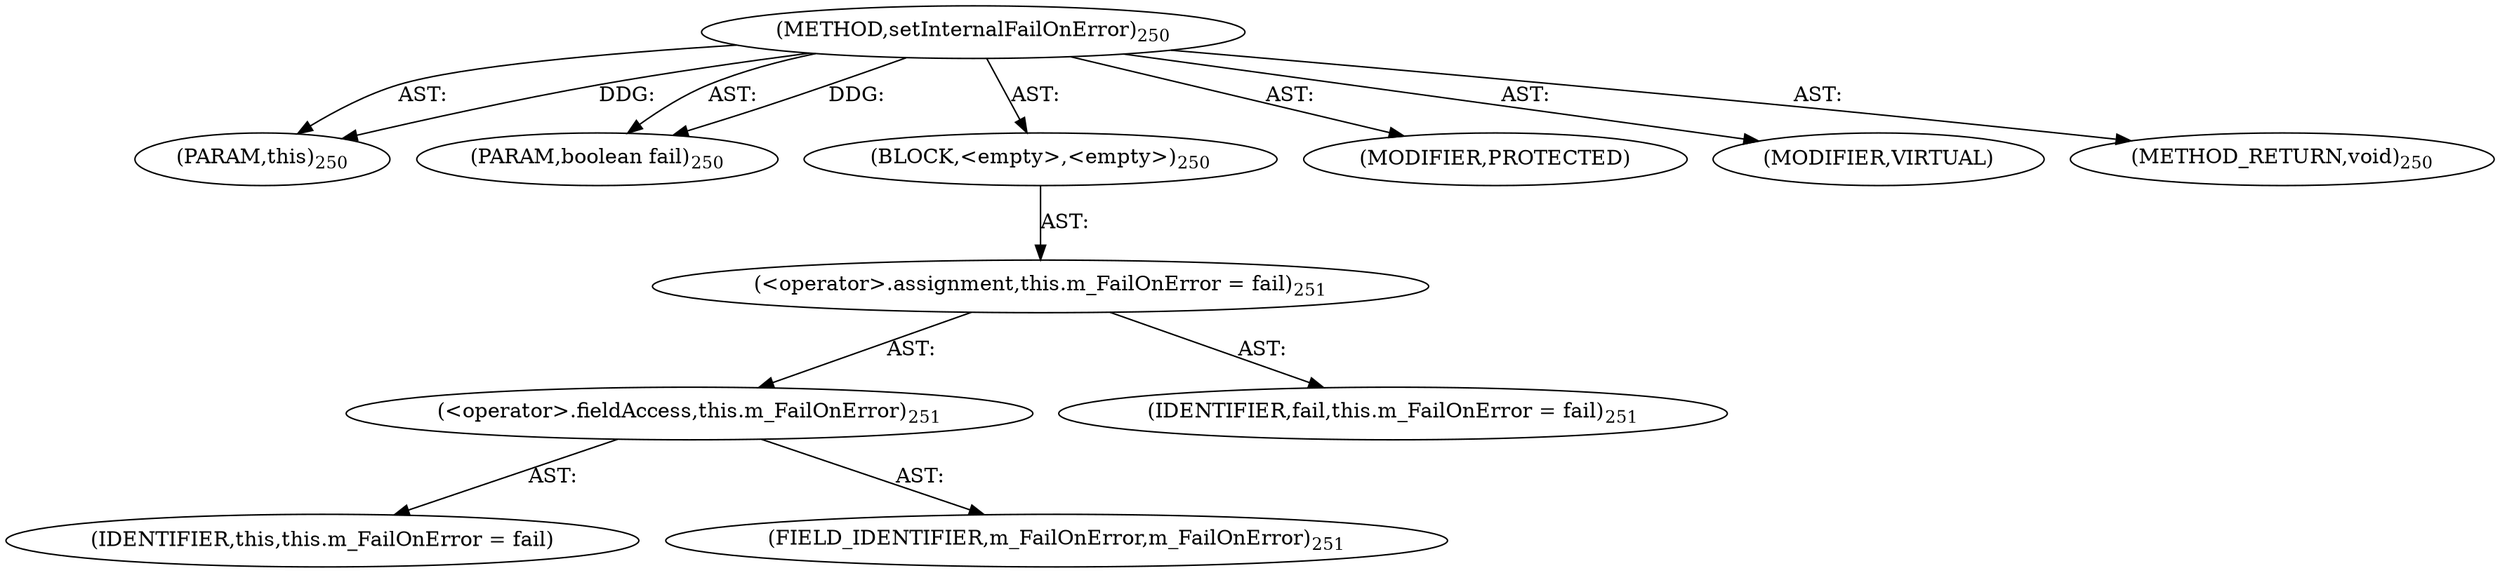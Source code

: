 digraph "setInternalFailOnError" {  
"111669149707" [label = <(METHOD,setInternalFailOnError)<SUB>250</SUB>> ]
"115964117020" [label = <(PARAM,this)<SUB>250</SUB>> ]
"115964117021" [label = <(PARAM,boolean fail)<SUB>250</SUB>> ]
"25769803793" [label = <(BLOCK,&lt;empty&gt;,&lt;empty&gt;)<SUB>250</SUB>> ]
"30064771117" [label = <(&lt;operator&gt;.assignment,this.m_FailOnError = fail)<SUB>251</SUB>> ]
"30064771118" [label = <(&lt;operator&gt;.fieldAccess,this.m_FailOnError)<SUB>251</SUB>> ]
"68719476802" [label = <(IDENTIFIER,this,this.m_FailOnError = fail)> ]
"55834574858" [label = <(FIELD_IDENTIFIER,m_FailOnError,m_FailOnError)<SUB>251</SUB>> ]
"68719476803" [label = <(IDENTIFIER,fail,this.m_FailOnError = fail)<SUB>251</SUB>> ]
"133143986224" [label = <(MODIFIER,PROTECTED)> ]
"133143986225" [label = <(MODIFIER,VIRTUAL)> ]
"128849018891" [label = <(METHOD_RETURN,void)<SUB>250</SUB>> ]
  "111669149707" -> "115964117020"  [ label = "AST: "] 
  "111669149707" -> "115964117021"  [ label = "AST: "] 
  "111669149707" -> "25769803793"  [ label = "AST: "] 
  "111669149707" -> "133143986224"  [ label = "AST: "] 
  "111669149707" -> "133143986225"  [ label = "AST: "] 
  "111669149707" -> "128849018891"  [ label = "AST: "] 
  "25769803793" -> "30064771117"  [ label = "AST: "] 
  "30064771117" -> "30064771118"  [ label = "AST: "] 
  "30064771117" -> "68719476803"  [ label = "AST: "] 
  "30064771118" -> "68719476802"  [ label = "AST: "] 
  "30064771118" -> "55834574858"  [ label = "AST: "] 
  "111669149707" -> "115964117020"  [ label = "DDG: "] 
  "111669149707" -> "115964117021"  [ label = "DDG: "] 
}
